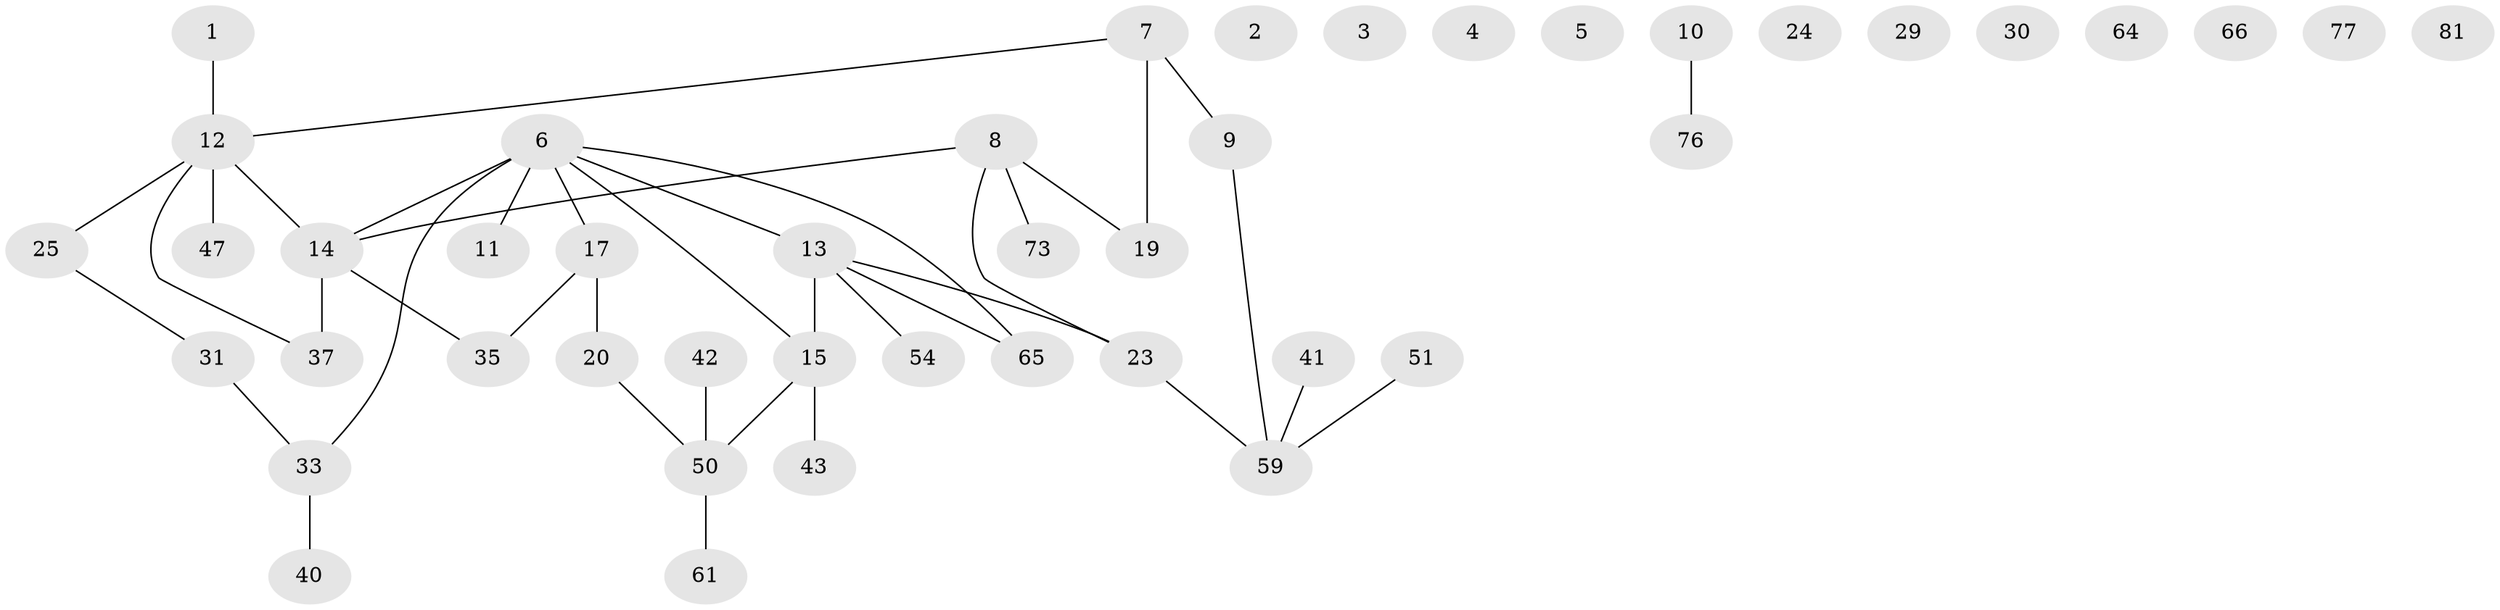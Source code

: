 // original degree distribution, {1: 0.34831460674157305, 0: 0.11235955056179775, 4: 0.11235955056179775, 3: 0.14606741573033707, 2: 0.23595505617977527, 5: 0.02247191011235955, 6: 0.02247191011235955}
// Generated by graph-tools (version 1.1) at 2025/13/03/09/25 04:13:03]
// undirected, 44 vertices, 40 edges
graph export_dot {
graph [start="1"]
  node [color=gray90,style=filled];
  1;
  2;
  3 [super="+49"];
  4;
  5;
  6 [super="+79+88+28+36"];
  7 [super="+27+45"];
  8 [super="+46"];
  9;
  10 [super="+67"];
  11;
  12 [super="+16"];
  13 [super="+48"];
  14 [super="+18+32+44"];
  15;
  17 [super="+74"];
  19;
  20 [super="+22"];
  23 [super="+56"];
  24;
  25 [super="+38"];
  29;
  30;
  31 [super="+72"];
  33 [super="+87+60+39"];
  35;
  37 [super="+80+68"];
  40 [super="+71"];
  41;
  42;
  43 [super="+52"];
  47;
  50 [super="+84"];
  51;
  54;
  59 [super="+70"];
  61 [super="+78"];
  64;
  65;
  66;
  73;
  76;
  77;
  81;
  1 -- 12;
  6 -- 65;
  6 -- 11;
  6 -- 14;
  6 -- 17;
  6 -- 13;
  6 -- 15;
  6 -- 33 [weight=2];
  7 -- 9;
  7 -- 19;
  7 -- 12;
  8 -- 19;
  8 -- 73;
  8 -- 14;
  8 -- 23;
  9 -- 59;
  10 -- 76;
  12 -- 37;
  12 -- 14;
  12 -- 47;
  12 -- 25;
  13 -- 65;
  13 -- 23;
  13 -- 54;
  13 -- 15;
  14 -- 35;
  14 -- 37;
  15 -- 50;
  15 -- 43;
  17 -- 35;
  17 -- 20;
  20 -- 50;
  23 -- 59;
  25 -- 31;
  31 -- 33 [weight=2];
  33 -- 40;
  41 -- 59;
  42 -- 50;
  50 -- 61;
  51 -- 59;
}
